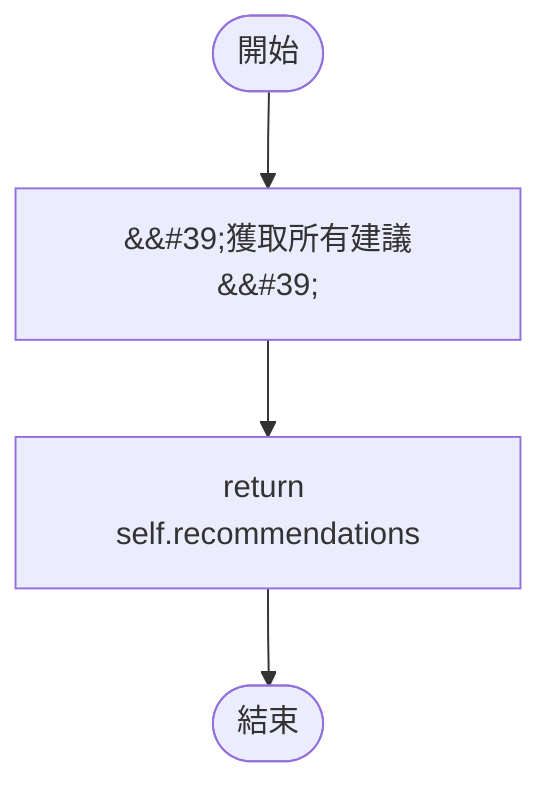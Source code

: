 flowchart TB
    n1([開始])
    n2([結束])
    n3[&amp;&#35;39;獲取所有建議&amp;&#35;39;]
    n4[return self.recommendations]
    n1 --> n3
    n3 --> n4
    n4 --> n2